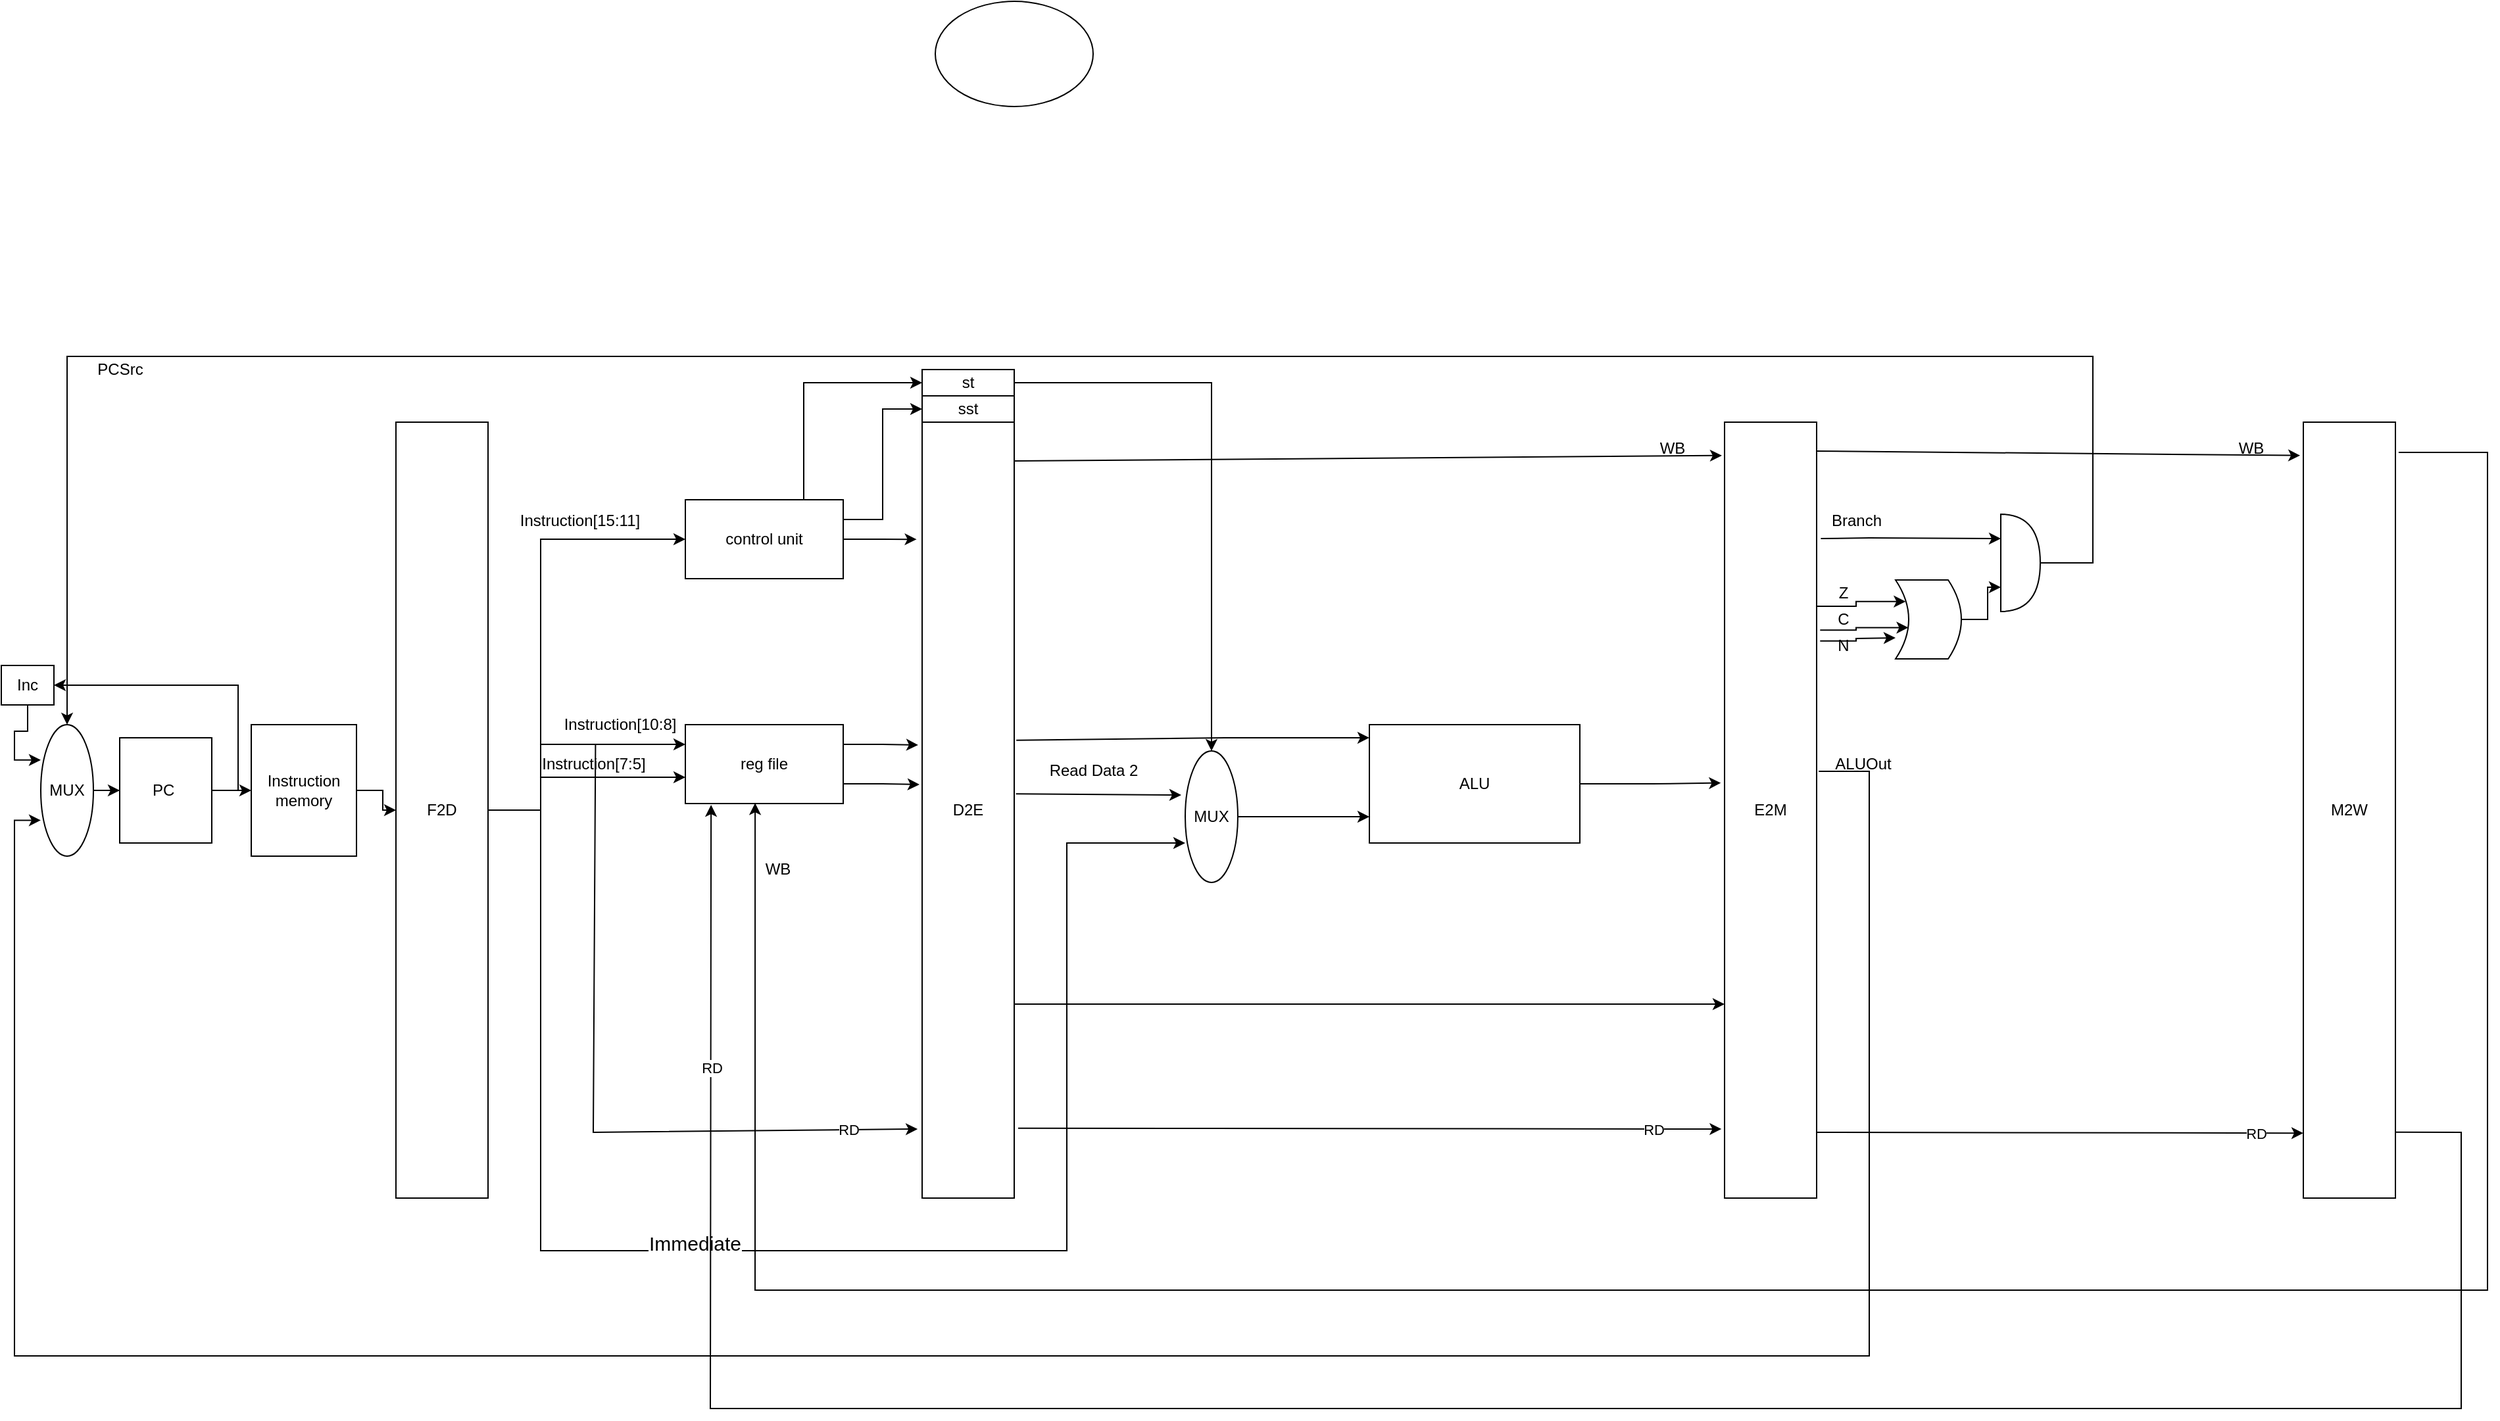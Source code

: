 <mxfile version="20.5.3" type="device"><diagram id="p5TDg2rlK2qyHOar7vgI" name="Page-1"><mxGraphModel dx="2307" dy="2385" grid="1" gridSize="10" guides="1" tooltips="1" connect="1" arrows="1" fold="1" page="1" pageScale="1" pageWidth="827" pageHeight="1169" math="0" shadow="0"><root><mxCell id="0"/><mxCell id="1" parent="0"/><mxCell id="n126W8uric8WvCQMiSL4-3" style="edgeStyle=orthogonalEdgeStyle;rounded=0;orthogonalLoop=1;jettySize=auto;html=1;" parent="1" source="n126W8uric8WvCQMiSL4-2" target="n126W8uric8WvCQMiSL4-4" edge="1"><mxGeometry relative="1" as="geometry"><mxPoint x="150" y="355" as="targetPoint"/></mxGeometry></mxCell><mxCell id="n126W8uric8WvCQMiSL4-2" value="PC&amp;nbsp;" style="rounded=0;whiteSpace=wrap;html=1;" parent="1" vertex="1"><mxGeometry x="100" y="300" width="70" height="80" as="geometry"/></mxCell><mxCell id="n126W8uric8WvCQMiSL4-5" style="edgeStyle=orthogonalEdgeStyle;rounded=0;orthogonalLoop=1;jettySize=auto;html=1;" parent="1" source="n126W8uric8WvCQMiSL4-4" target="n126W8uric8WvCQMiSL4-6" edge="1"><mxGeometry relative="1" as="geometry"><mxPoint x="370" y="355" as="targetPoint"/></mxGeometry></mxCell><mxCell id="n126W8uric8WvCQMiSL4-4" value="Instruction memory" style="rounded=0;whiteSpace=wrap;html=1;" parent="1" vertex="1"><mxGeometry x="200" y="290" width="80" height="100" as="geometry"/></mxCell><mxCell id="gqgyShzYbFUTW74rKtYK-1" style="edgeStyle=orthogonalEdgeStyle;rounded=0;orthogonalLoop=1;jettySize=auto;html=1;entryX=0;entryY=0.5;entryDx=0;entryDy=0;" parent="1" source="n126W8uric8WvCQMiSL4-6" target="n126W8uric8WvCQMiSL4-8" edge="1"><mxGeometry relative="1" as="geometry"><mxPoint x="420" y="260.0" as="targetPoint"/><Array as="points"><mxPoint x="420" y="355"/><mxPoint x="420" y="149"/></Array></mxGeometry></mxCell><mxCell id="n126W8uric8WvCQMiSL4-6" value="F2D" style="rounded=0;whiteSpace=wrap;html=1;" parent="1" vertex="1"><mxGeometry x="310" y="60" width="70" height="590" as="geometry"/></mxCell><mxCell id="gqgyShzYbFUTW74rKtYK-8" style="edgeStyle=orthogonalEdgeStyle;rounded=0;orthogonalLoop=1;jettySize=auto;html=1;exitX=1;exitY=0.5;exitDx=0;exitDy=0;entryX=-0.06;entryY=0.151;entryDx=0;entryDy=0;entryPerimeter=0;" parent="1" source="n126W8uric8WvCQMiSL4-8" target="gqgyShzYbFUTW74rKtYK-7" edge="1"><mxGeometry relative="1" as="geometry"/></mxCell><mxCell id="gqgyShzYbFUTW74rKtYK-13" style="edgeStyle=orthogonalEdgeStyle;rounded=0;orthogonalLoop=1;jettySize=auto;html=1;exitX=1;exitY=0.25;exitDx=0;exitDy=0;entryX=0;entryY=0.5;entryDx=0;entryDy=0;" parent="1" source="n126W8uric8WvCQMiSL4-8" target="gqgyShzYbFUTW74rKtYK-11" edge="1"><mxGeometry relative="1" as="geometry"/></mxCell><mxCell id="gqgyShzYbFUTW74rKtYK-14" style="edgeStyle=orthogonalEdgeStyle;rounded=0;orthogonalLoop=1;jettySize=auto;html=1;exitX=0.75;exitY=0;exitDx=0;exitDy=0;entryX=0;entryY=0.5;entryDx=0;entryDy=0;" parent="1" source="n126W8uric8WvCQMiSL4-8" target="gqgyShzYbFUTW74rKtYK-12" edge="1"><mxGeometry relative="1" as="geometry"/></mxCell><mxCell id="n126W8uric8WvCQMiSL4-8" value="control unit" style="rounded=0;whiteSpace=wrap;html=1;" parent="1" vertex="1"><mxGeometry x="530" y="119" width="120" height="60" as="geometry"/></mxCell><mxCell id="gqgyShzYbFUTW74rKtYK-9" style="edgeStyle=orthogonalEdgeStyle;rounded=0;orthogonalLoop=1;jettySize=auto;html=1;exitX=1;exitY=0.25;exitDx=0;exitDy=0;entryX=-0.043;entryY=0.416;entryDx=0;entryDy=0;entryPerimeter=0;" parent="1" source="n126W8uric8WvCQMiSL4-9" target="gqgyShzYbFUTW74rKtYK-7" edge="1"><mxGeometry relative="1" as="geometry"/></mxCell><mxCell id="gqgyShzYbFUTW74rKtYK-10" style="edgeStyle=orthogonalEdgeStyle;rounded=0;orthogonalLoop=1;jettySize=auto;html=1;exitX=1;exitY=0.75;exitDx=0;exitDy=0;entryX=-0.029;entryY=0.467;entryDx=0;entryDy=0;entryPerimeter=0;" parent="1" source="n126W8uric8WvCQMiSL4-9" target="gqgyShzYbFUTW74rKtYK-7" edge="1"><mxGeometry relative="1" as="geometry"/></mxCell><mxCell id="n126W8uric8WvCQMiSL4-9" value="reg file" style="rounded=0;whiteSpace=wrap;html=1;" parent="1" vertex="1"><mxGeometry x="530" y="290" width="120" height="60" as="geometry"/></mxCell><mxCell id="n126W8uric8WvCQMiSL4-11" value="Instruction[15:11]" style="text;html=1;strokeColor=none;fillColor=none;align=center;verticalAlign=middle;whiteSpace=wrap;rounded=0;" parent="1" vertex="1"><mxGeometry x="420" y="120" width="60" height="30" as="geometry"/></mxCell><mxCell id="gqgyShzYbFUTW74rKtYK-3" value="" style="endArrow=classic;html=1;rounded=0;entryX=0;entryY=0.25;entryDx=0;entryDy=0;" parent="1" target="n126W8uric8WvCQMiSL4-9" edge="1"><mxGeometry width="50" height="50" relative="1" as="geometry"><mxPoint x="420" y="305" as="sourcePoint"/><mxPoint x="530" y="230" as="targetPoint"/></mxGeometry></mxCell><mxCell id="gqgyShzYbFUTW74rKtYK-4" value="Instruction[10:8]" style="text;html=1;align=center;verticalAlign=middle;resizable=0;points=[];autosize=1;strokeColor=none;fillColor=none;" parent="1" vertex="1"><mxGeometry x="425" y="275" width="110" height="30" as="geometry"/></mxCell><mxCell id="gqgyShzYbFUTW74rKtYK-5" value="" style="endArrow=classic;html=1;rounded=0;entryX=0;entryY=0.667;entryDx=0;entryDy=0;entryPerimeter=0;" parent="1" target="n126W8uric8WvCQMiSL4-9" edge="1"><mxGeometry width="50" height="50" relative="1" as="geometry"><mxPoint x="420" y="330" as="sourcePoint"/><mxPoint x="530" y="300" as="targetPoint"/></mxGeometry></mxCell><mxCell id="6Qo2GlIbSzZsVWFJ3b2N-30" style="edgeStyle=orthogonalEdgeStyle;rounded=0;orthogonalLoop=1;jettySize=auto;html=1;exitX=1;exitY=0.75;exitDx=0;exitDy=0;entryX=0;entryY=0.75;entryDx=0;entryDy=0;" edge="1" parent="1" source="gqgyShzYbFUTW74rKtYK-7" target="6Qo2GlIbSzZsVWFJ3b2N-3"><mxGeometry relative="1" as="geometry"/></mxCell><mxCell id="gqgyShzYbFUTW74rKtYK-7" value="D2E" style="rounded=0;whiteSpace=wrap;html=1;" parent="1" vertex="1"><mxGeometry x="710" y="60" width="70" height="590" as="geometry"/></mxCell><mxCell id="gqgyShzYbFUTW74rKtYK-11" value="sst" style="rounded=0;whiteSpace=wrap;html=1;" parent="1" vertex="1"><mxGeometry x="710" y="40" width="70" height="20" as="geometry"/></mxCell><mxCell id="gqgyShzYbFUTW74rKtYK-24" style="edgeStyle=orthogonalEdgeStyle;rounded=0;orthogonalLoop=1;jettySize=auto;html=1;exitX=1;exitY=0.5;exitDx=0;exitDy=0;entryX=0.5;entryY=0;entryDx=0;entryDy=0;fontSize=15;" parent="1" source="gqgyShzYbFUTW74rKtYK-12" target="gqgyShzYbFUTW74rKtYK-17" edge="1"><mxGeometry relative="1" as="geometry"/></mxCell><mxCell id="gqgyShzYbFUTW74rKtYK-12" value="st" style="rounded=0;whiteSpace=wrap;html=1;" parent="1" vertex="1"><mxGeometry x="710" y="20" width="70" height="20" as="geometry"/></mxCell><mxCell id="gqgyShzYbFUTW74rKtYK-32" style="edgeStyle=orthogonalEdgeStyle;rounded=0;orthogonalLoop=1;jettySize=auto;html=1;exitX=1.023;exitY=0.45;exitDx=0;exitDy=0;entryX=0;entryY=0.727;entryDx=0;entryDy=0;entryPerimeter=0;fontSize=15;exitPerimeter=0;" parent="1" source="6Qo2GlIbSzZsVWFJ3b2N-3" target="gqgyShzYbFUTW74rKtYK-26" edge="1"><mxGeometry relative="1" as="geometry"><Array as="points"><mxPoint x="1430" y="326"/><mxPoint x="1430" y="770"/><mxPoint x="20" y="770"/><mxPoint x="20" y="363"/></Array></mxGeometry></mxCell><mxCell id="6Qo2GlIbSzZsVWFJ3b2N-5" style="edgeStyle=orthogonalEdgeStyle;rounded=0;orthogonalLoop=1;jettySize=auto;html=1;exitX=1;exitY=0.5;exitDx=0;exitDy=0;entryX=-0.04;entryY=0.465;entryDx=0;entryDy=0;entryPerimeter=0;" edge="1" parent="1" source="gqgyShzYbFUTW74rKtYK-16" target="6Qo2GlIbSzZsVWFJ3b2N-3"><mxGeometry relative="1" as="geometry"/></mxCell><mxCell id="gqgyShzYbFUTW74rKtYK-16" value="ALU" style="rounded=0;whiteSpace=wrap;html=1;" parent="1" vertex="1"><mxGeometry x="1050" y="290" width="160" height="90" as="geometry"/></mxCell><mxCell id="gqgyShzYbFUTW74rKtYK-18" style="edgeStyle=orthogonalEdgeStyle;rounded=0;orthogonalLoop=1;jettySize=auto;html=1;" parent="1" source="gqgyShzYbFUTW74rKtYK-17" edge="1"><mxGeometry relative="1" as="geometry"><mxPoint x="1050" y="360" as="targetPoint"/></mxGeometry></mxCell><mxCell id="gqgyShzYbFUTW74rKtYK-17" value="MUX" style="ellipse;whiteSpace=wrap;html=1;" parent="1" vertex="1"><mxGeometry x="910" y="310" width="40" height="100" as="geometry"/></mxCell><mxCell id="gqgyShzYbFUTW74rKtYK-19" value="" style="endArrow=classic;html=1;rounded=0;exitX=1.019;exitY=0.479;exitDx=0;exitDy=0;exitPerimeter=0;entryX=-0.075;entryY=0.335;entryDx=0;entryDy=0;entryPerimeter=0;" parent="1" source="gqgyShzYbFUTW74rKtYK-7" target="gqgyShzYbFUTW74rKtYK-17" edge="1"><mxGeometry width="50" height="50" relative="1" as="geometry"><mxPoint x="870" y="400" as="sourcePoint"/><mxPoint x="920" y="350" as="targetPoint"/></mxGeometry></mxCell><mxCell id="gqgyShzYbFUTW74rKtYK-20" value="Read Data 2" style="text;html=1;align=center;verticalAlign=middle;resizable=0;points=[];autosize=1;strokeColor=none;fillColor=none;" parent="1" vertex="1"><mxGeometry x="795" y="310" width="90" height="30" as="geometry"/></mxCell><mxCell id="gqgyShzYbFUTW74rKtYK-21" value="" style="endArrow=classic;html=1;rounded=0;entryX=0;entryY=0.7;entryDx=0;entryDy=0;entryPerimeter=0;" parent="1" target="gqgyShzYbFUTW74rKtYK-17" edge="1"><mxGeometry width="50" height="50" relative="1" as="geometry"><mxPoint x="420" y="350" as="sourcePoint"/><mxPoint x="920" y="340" as="targetPoint"/><Array as="points"><mxPoint x="420" y="690"/><mxPoint x="600" y="690"/><mxPoint x="820" y="690"/><mxPoint x="820" y="530"/><mxPoint x="820" y="380"/></Array></mxGeometry></mxCell><mxCell id="gqgyShzYbFUTW74rKtYK-23" value="Immediate" style="edgeLabel;html=1;align=center;verticalAlign=middle;resizable=0;points=[];fontSize=15;" parent="gqgyShzYbFUTW74rKtYK-21" vertex="1" connectable="0"><mxGeometry x="-0.198" y="6" relative="1" as="geometry"><mxPoint as="offset"/></mxGeometry></mxCell><mxCell id="gqgyShzYbFUTW74rKtYK-25" value="" style="endArrow=classic;html=1;rounded=0;fontSize=15;entryX=0;entryY=0.111;entryDx=0;entryDy=0;entryPerimeter=0;exitX=1.023;exitY=0.41;exitDx=0;exitDy=0;exitPerimeter=0;" parent="1" source="gqgyShzYbFUTW74rKtYK-7" target="gqgyShzYbFUTW74rKtYK-16" edge="1"><mxGeometry width="50" height="50" relative="1" as="geometry"><mxPoint x="835" y="310" as="sourcePoint"/><mxPoint x="885" y="260" as="targetPoint"/><Array as="points"><mxPoint x="940" y="300"/></Array></mxGeometry></mxCell><mxCell id="gqgyShzYbFUTW74rKtYK-27" style="edgeStyle=orthogonalEdgeStyle;rounded=0;orthogonalLoop=1;jettySize=auto;html=1;entryX=0;entryY=0.5;entryDx=0;entryDy=0;fontSize=15;" parent="1" source="gqgyShzYbFUTW74rKtYK-26" target="n126W8uric8WvCQMiSL4-2" edge="1"><mxGeometry relative="1" as="geometry"/></mxCell><mxCell id="gqgyShzYbFUTW74rKtYK-26" value="MUX" style="ellipse;whiteSpace=wrap;html=1;" parent="1" vertex="1"><mxGeometry x="40" y="290" width="40" height="100" as="geometry"/></mxCell><mxCell id="gqgyShzYbFUTW74rKtYK-30" style="edgeStyle=orthogonalEdgeStyle;rounded=0;orthogonalLoop=1;jettySize=auto;html=1;exitX=0.5;exitY=1;exitDx=0;exitDy=0;entryX=0;entryY=0.269;entryDx=0;entryDy=0;entryPerimeter=0;fontSize=15;" parent="1" source="gqgyShzYbFUTW74rKtYK-28" target="gqgyShzYbFUTW74rKtYK-26" edge="1"><mxGeometry relative="1" as="geometry"/></mxCell><mxCell id="gqgyShzYbFUTW74rKtYK-28" value="Inc" style="rounded=0;whiteSpace=wrap;html=1;" parent="1" vertex="1"><mxGeometry x="10" y="245" width="40" height="30" as="geometry"/></mxCell><mxCell id="gqgyShzYbFUTW74rKtYK-29" value="" style="endArrow=classic;html=1;rounded=0;fontSize=15;entryX=1;entryY=0.5;entryDx=0;entryDy=0;" parent="1" target="gqgyShzYbFUTW74rKtYK-28" edge="1"><mxGeometry width="50" height="50" relative="1" as="geometry"><mxPoint x="190" y="340" as="sourcePoint"/><mxPoint x="190" y="225" as="targetPoint"/><Array as="points"><mxPoint x="190" y="260"/></Array></mxGeometry></mxCell><mxCell id="6Qo2GlIbSzZsVWFJ3b2N-1" value="Instruction[7:5]" style="text;html=1;align=center;verticalAlign=middle;resizable=0;points=[];autosize=1;strokeColor=none;fillColor=none;" vertex="1" parent="1"><mxGeometry x="410" y="305" width="100" height="30" as="geometry"/></mxCell><mxCell id="6Qo2GlIbSzZsVWFJ3b2N-14" style="edgeStyle=orthogonalEdgeStyle;rounded=0;orthogonalLoop=1;jettySize=auto;html=1;exitX=1;exitY=0.25;exitDx=0;exitDy=0;entryX=0.847;entryY=0.727;entryDx=0;entryDy=0;entryPerimeter=0;" edge="1" parent="1" source="6Qo2GlIbSzZsVWFJ3b2N-3" target="6Qo2GlIbSzZsVWFJ3b2N-12"><mxGeometry relative="1" as="geometry"><Array as="points"><mxPoint x="1390" y="200"/><mxPoint x="1420" y="200"/><mxPoint x="1420" y="196"/></Array></mxGeometry></mxCell><mxCell id="6Qo2GlIbSzZsVWFJ3b2N-3" value="E2M" style="rounded=0;whiteSpace=wrap;html=1;" vertex="1" parent="1"><mxGeometry x="1320" y="60" width="70" height="590" as="geometry"/></mxCell><mxCell id="6Qo2GlIbSzZsVWFJ3b2N-4" value="ALUOut" style="text;html=1;align=center;verticalAlign=middle;resizable=0;points=[];autosize=1;strokeColor=none;fillColor=none;" vertex="1" parent="1"><mxGeometry x="1390" y="305" width="70" height="30" as="geometry"/></mxCell><mxCell id="6Qo2GlIbSzZsVWFJ3b2N-20" style="edgeStyle=orthogonalEdgeStyle;rounded=0;orthogonalLoop=1;jettySize=auto;html=1;entryX=0.5;entryY=0;entryDx=0;entryDy=0;exitX=1;exitY=0.5;exitDx=0;exitDy=0;exitPerimeter=0;" edge="1" parent="1" source="6Qo2GlIbSzZsVWFJ3b2N-7" target="gqgyShzYbFUTW74rKtYK-26"><mxGeometry relative="1" as="geometry"><Array as="points"><mxPoint x="1600" y="167"/><mxPoint x="1600" y="10"/><mxPoint x="60" y="10"/></Array></mxGeometry></mxCell><mxCell id="6Qo2GlIbSzZsVWFJ3b2N-7" value="" style="shape=or;whiteSpace=wrap;html=1;" vertex="1" parent="1"><mxGeometry x="1530" y="130" width="30" height="74" as="geometry"/></mxCell><mxCell id="6Qo2GlIbSzZsVWFJ3b2N-8" value="" style="endArrow=classic;html=1;rounded=0;entryX=0;entryY=0.25;entryDx=0;entryDy=0;entryPerimeter=0;exitX=1.046;exitY=0.15;exitDx=0;exitDy=0;exitPerimeter=0;" edge="1" parent="1" source="6Qo2GlIbSzZsVWFJ3b2N-3" target="6Qo2GlIbSzZsVWFJ3b2N-7"><mxGeometry width="50" height="50" relative="1" as="geometry"><mxPoint x="1400" y="136.5" as="sourcePoint"/><mxPoint x="1450" y="86.5" as="targetPoint"/><Array as="points"><mxPoint x="1430" y="148"/></Array></mxGeometry></mxCell><mxCell id="6Qo2GlIbSzZsVWFJ3b2N-10" value="Branch" style="text;html=1;align=center;verticalAlign=middle;resizable=0;points=[];autosize=1;strokeColor=none;fillColor=none;" vertex="1" parent="1"><mxGeometry x="1390" y="120" width="60" height="30" as="geometry"/></mxCell><mxCell id="6Qo2GlIbSzZsVWFJ3b2N-13" style="edgeStyle=orthogonalEdgeStyle;rounded=0;orthogonalLoop=1;jettySize=auto;html=1;entryX=0;entryY=0.75;entryDx=0;entryDy=0;entryPerimeter=0;" edge="1" parent="1" source="6Qo2GlIbSzZsVWFJ3b2N-12" target="6Qo2GlIbSzZsVWFJ3b2N-7"><mxGeometry relative="1" as="geometry"/></mxCell><mxCell id="6Qo2GlIbSzZsVWFJ3b2N-12" value="" style="shape=dataStorage;whiteSpace=wrap;html=1;fixedSize=1;direction=west;size=10;" vertex="1" parent="1"><mxGeometry x="1450" y="180" width="50" height="60" as="geometry"/></mxCell><mxCell id="6Qo2GlIbSzZsVWFJ3b2N-15" style="edgeStyle=orthogonalEdgeStyle;rounded=0;orthogonalLoop=1;jettySize=auto;html=1;exitX=1.038;exitY=0.268;exitDx=0;exitDy=0;entryX=0.805;entryY=0.396;entryDx=0;entryDy=0;entryPerimeter=0;exitPerimeter=0;" edge="1" parent="1" source="6Qo2GlIbSzZsVWFJ3b2N-3" target="6Qo2GlIbSzZsVWFJ3b2N-12"><mxGeometry relative="1" as="geometry"><mxPoint x="1400" y="217.5" as="sourcePoint"/><mxPoint x="1466.12" y="210.92" as="targetPoint"/></mxGeometry></mxCell><mxCell id="6Qo2GlIbSzZsVWFJ3b2N-16" style="edgeStyle=orthogonalEdgeStyle;rounded=0;orthogonalLoop=1;jettySize=auto;html=1;exitX=1.038;exitY=0.282;exitDx=0;exitDy=0;exitPerimeter=0;" edge="1" parent="1" source="6Qo2GlIbSzZsVWFJ3b2N-3"><mxGeometry relative="1" as="geometry"><mxPoint x="1402.66" y="228.12" as="sourcePoint"/><mxPoint x="1450" y="224" as="targetPoint"/></mxGeometry></mxCell><mxCell id="6Qo2GlIbSzZsVWFJ3b2N-17" value="Z" style="text;html=1;align=center;verticalAlign=middle;resizable=0;points=[];autosize=1;strokeColor=none;fillColor=none;" vertex="1" parent="1"><mxGeometry x="1395" y="175" width="30" height="30" as="geometry"/></mxCell><mxCell id="6Qo2GlIbSzZsVWFJ3b2N-18" value="C" style="text;html=1;align=center;verticalAlign=middle;resizable=0;points=[];autosize=1;strokeColor=none;fillColor=none;" vertex="1" parent="1"><mxGeometry x="1395" y="195" width="30" height="30" as="geometry"/></mxCell><mxCell id="6Qo2GlIbSzZsVWFJ3b2N-19" value="N" style="text;html=1;align=center;verticalAlign=middle;resizable=0;points=[];autosize=1;strokeColor=none;fillColor=none;" vertex="1" parent="1"><mxGeometry x="1395" y="215" width="30" height="30" as="geometry"/></mxCell><mxCell id="6Qo2GlIbSzZsVWFJ3b2N-21" value="PCSrc" style="text;html=1;align=center;verticalAlign=middle;resizable=0;points=[];autosize=1;strokeColor=none;fillColor=none;" vertex="1" parent="1"><mxGeometry x="70" y="5" width="60" height="30" as="geometry"/></mxCell><mxCell id="6Qo2GlIbSzZsVWFJ3b2N-22" value="M2W" style="rounded=0;whiteSpace=wrap;html=1;" vertex="1" parent="1"><mxGeometry x="1760" y="60" width="70" height="590" as="geometry"/></mxCell><mxCell id="6Qo2GlIbSzZsVWFJ3b2N-23" value="" style="ellipse;whiteSpace=wrap;html=1;" vertex="1" parent="1"><mxGeometry x="720" y="-260" width="120" height="80" as="geometry"/></mxCell><mxCell id="6Qo2GlIbSzZsVWFJ3b2N-24" value="" style="endArrow=classic;html=1;rounded=0;exitX=1.035;exitY=0.039;exitDx=0;exitDy=0;exitPerimeter=0;entryX=0.442;entryY=0.994;entryDx=0;entryDy=0;entryPerimeter=0;" edge="1" parent="1" source="6Qo2GlIbSzZsVWFJ3b2N-22" target="n126W8uric8WvCQMiSL4-9"><mxGeometry width="50" height="50" relative="1" as="geometry"><mxPoint x="1870" y="130" as="sourcePoint"/><mxPoint x="590" y="370" as="targetPoint"/><Array as="points"><mxPoint x="1900" y="83"/><mxPoint x="1900" y="720"/><mxPoint x="1290" y="720"/><mxPoint x="583" y="720"/></Array></mxGeometry></mxCell><mxCell id="6Qo2GlIbSzZsVWFJ3b2N-25" value="WB" style="text;html=1;align=center;verticalAlign=middle;resizable=0;points=[];autosize=1;strokeColor=none;fillColor=none;" vertex="1" parent="1"><mxGeometry x="580" y="385" width="40" height="30" as="geometry"/></mxCell><mxCell id="6Qo2GlIbSzZsVWFJ3b2N-26" value="" style="endArrow=classic;html=1;rounded=0;exitX=1;exitY=0.05;exitDx=0;exitDy=0;exitPerimeter=0;entryX=-0.029;entryY=0.043;entryDx=0;entryDy=0;entryPerimeter=0;" edge="1" parent="1" source="gqgyShzYbFUTW74rKtYK-7" target="6Qo2GlIbSzZsVWFJ3b2N-3"><mxGeometry width="50" height="50" relative="1" as="geometry"><mxPoint x="815" y="130" as="sourcePoint"/><mxPoint x="865" y="80" as="targetPoint"/><Array as="points"/></mxGeometry></mxCell><mxCell id="6Qo2GlIbSzZsVWFJ3b2N-27" value="WB" style="text;html=1;align=center;verticalAlign=middle;resizable=0;points=[];autosize=1;strokeColor=none;fillColor=none;" vertex="1" parent="1"><mxGeometry x="1260" y="65" width="40" height="30" as="geometry"/></mxCell><mxCell id="6Qo2GlIbSzZsVWFJ3b2N-28" value="" style="endArrow=classic;html=1;rounded=0;entryX=-0.035;entryY=0.043;entryDx=0;entryDy=0;entryPerimeter=0;" edge="1" parent="1" target="6Qo2GlIbSzZsVWFJ3b2N-22"><mxGeometry width="50" height="50" relative="1" as="geometry"><mxPoint x="1390" y="82" as="sourcePoint"/><mxPoint x="1857.97" y="77.93" as="targetPoint"/><Array as="points"/></mxGeometry></mxCell><mxCell id="6Qo2GlIbSzZsVWFJ3b2N-29" value="WB" style="text;html=1;align=center;verticalAlign=middle;resizable=0;points=[];autosize=1;strokeColor=none;fillColor=none;" vertex="1" parent="1"><mxGeometry x="1700" y="65" width="40" height="30" as="geometry"/></mxCell><mxCell id="6Qo2GlIbSzZsVWFJ3b2N-31" value="" style="endArrow=classic;html=1;rounded=0;entryX=-0.049;entryY=0.911;entryDx=0;entryDy=0;entryPerimeter=0;exitX=0.517;exitY=-0.006;exitDx=0;exitDy=0;exitPerimeter=0;" edge="1" parent="1" source="6Qo2GlIbSzZsVWFJ3b2N-1" target="gqgyShzYbFUTW74rKtYK-7"><mxGeometry width="50" height="50" relative="1" as="geometry"><mxPoint x="460" y="440" as="sourcePoint"/><mxPoint x="650" y="610" as="targetPoint"/><Array as="points"><mxPoint x="460" y="600"/></Array></mxGeometry></mxCell><mxCell id="6Qo2GlIbSzZsVWFJ3b2N-32" value="RD" style="edgeLabel;html=1;align=center;verticalAlign=middle;resizable=0;points=[];" vertex="1" connectable="0" parent="6Qo2GlIbSzZsVWFJ3b2N-31"><mxGeometry x="0.805" relative="1" as="geometry"><mxPoint as="offset"/></mxGeometry></mxCell><mxCell id="6Qo2GlIbSzZsVWFJ3b2N-33" value="" style="endArrow=classic;html=1;rounded=0;entryX=-0.033;entryY=0.911;entryDx=0;entryDy=0;entryPerimeter=0;exitX=1.043;exitY=0.91;exitDx=0;exitDy=0;exitPerimeter=0;" edge="1" parent="1" source="gqgyShzYbFUTW74rKtYK-7" target="6Qo2GlIbSzZsVWFJ3b2N-3"><mxGeometry width="50" height="50" relative="1" as="geometry"><mxPoint x="921.7" y="340.0" as="sourcePoint"/><mxPoint x="1166.57" y="632.67" as="targetPoint"/><Array as="points"><mxPoint x="930" y="597"/></Array></mxGeometry></mxCell><mxCell id="6Qo2GlIbSzZsVWFJ3b2N-34" value="RD" style="edgeLabel;html=1;align=center;verticalAlign=middle;resizable=0;points=[];" vertex="1" connectable="0" parent="6Qo2GlIbSzZsVWFJ3b2N-33"><mxGeometry x="0.805" relative="1" as="geometry"><mxPoint as="offset"/></mxGeometry></mxCell><mxCell id="6Qo2GlIbSzZsVWFJ3b2N-35" value="" style="endArrow=classic;html=1;rounded=0;entryX=-0.033;entryY=0.911;entryDx=0;entryDy=0;entryPerimeter=0;" edge="1" parent="1"><mxGeometry width="50" height="50" relative="1" as="geometry"><mxPoint x="1390" y="600" as="sourcePoint"/><mxPoint x="1760" y="600.59" as="targetPoint"/><Array as="points"/></mxGeometry></mxCell><mxCell id="6Qo2GlIbSzZsVWFJ3b2N-36" value="RD" style="edgeLabel;html=1;align=center;verticalAlign=middle;resizable=0;points=[];" vertex="1" connectable="0" parent="6Qo2GlIbSzZsVWFJ3b2N-35"><mxGeometry x="0.805" relative="1" as="geometry"><mxPoint as="offset"/></mxGeometry></mxCell><mxCell id="6Qo2GlIbSzZsVWFJ3b2N-37" value="" style="endArrow=classic;html=1;rounded=0;entryX=0.163;entryY=1.017;entryDx=0;entryDy=0;entryPerimeter=0;exitX=1;exitY=0.915;exitDx=0;exitDy=0;exitPerimeter=0;" edge="1" parent="1" source="6Qo2GlIbSzZsVWFJ3b2N-22" target="n126W8uric8WvCQMiSL4-9"><mxGeometry width="50" height="50" relative="1" as="geometry"><mxPoint x="1850" y="600" as="sourcePoint"/><mxPoint x="1860" y="820" as="targetPoint"/><Array as="points"><mxPoint x="1880" y="600"/><mxPoint x="1880" y="810"/><mxPoint x="1180" y="810"/><mxPoint x="549" y="810"/></Array></mxGeometry></mxCell><mxCell id="6Qo2GlIbSzZsVWFJ3b2N-38" value="RD" style="edgeLabel;html=1;align=center;verticalAlign=middle;resizable=0;points=[];" vertex="1" connectable="0" parent="6Qo2GlIbSzZsVWFJ3b2N-37"><mxGeometry x="0.805" relative="1" as="geometry"><mxPoint as="offset"/></mxGeometry></mxCell></root></mxGraphModel></diagram></mxfile>